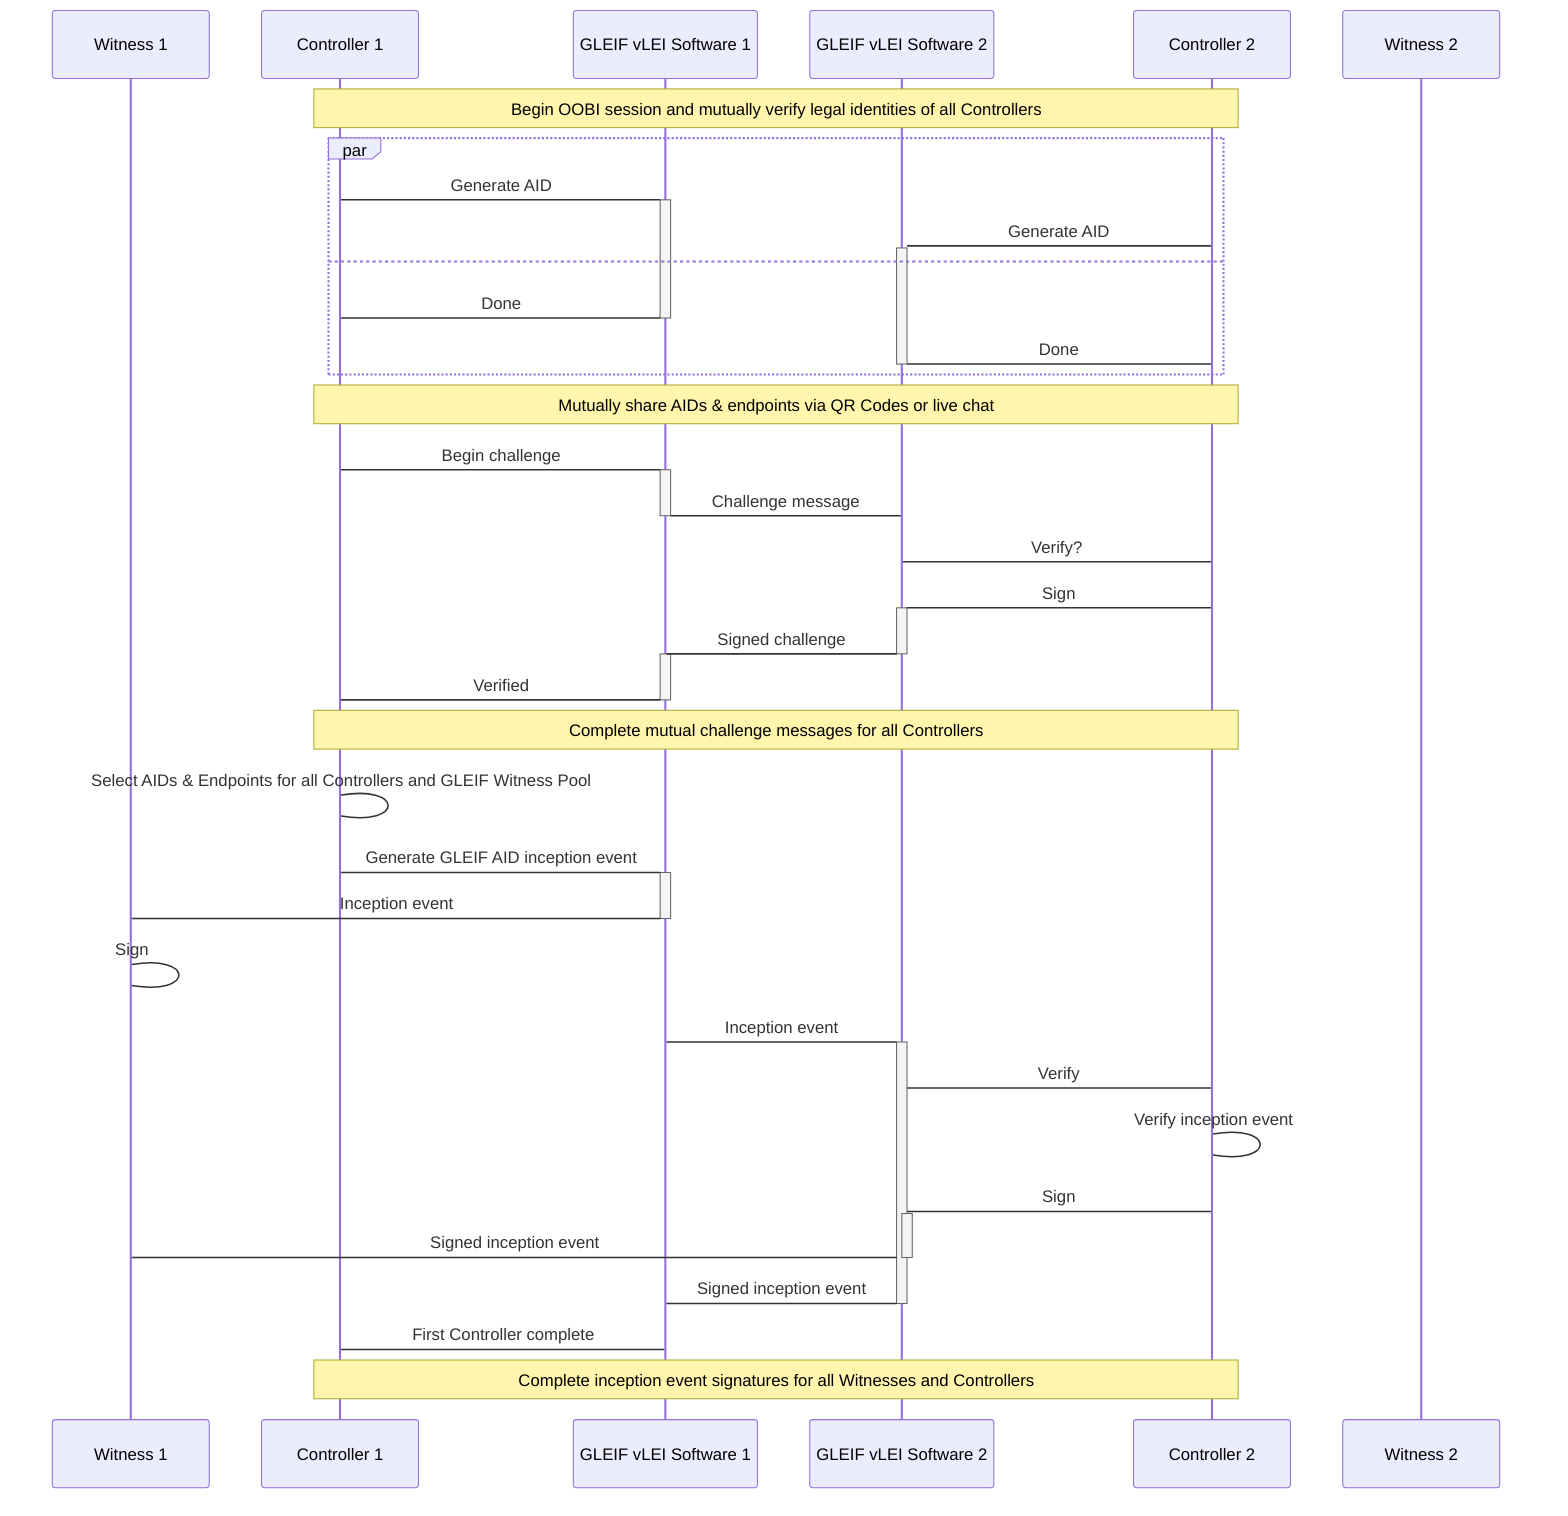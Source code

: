sequenceDiagram %% Create GLEIF Root AID
    participant W1 as Witness 1
    participant C1 as Controller 1
    participant A1 as GLEIF vLEI Software 1
    participant A2 as GLEIF vLEI Software 2
    participant C2 as Controller 2
    participant W2 as Witness 2

    note over C1, C2: Begin OOBI session and mutually verify legal identities of all Controllers

    par
        C1->+A1: Generate AID
        C2->+A2: Generate AID
    and
        A1->-C1: Done
        A2->-C2: Done
    end

    note over C1, C2: Mutually share AIDs & endpoints via QR Codes or live chat

    C1->+A1: Begin challenge
    A1->-A2: Challenge message
    A2->C2: Verify?
    C2->+A2: Sign
    A2->-A1: Signed challenge
    activate A1
    A1->-C1: Verified

    note over C1, C2: Complete mutual challenge messages for all Controllers

    C1->C1: Select AIDs & Endpoints for all Controllers and GLEIF Witness Pool
    C1->+A1: Generate GLEIF AID inception event
    A1->-W1: Inception event
    W1->W1: Sign
    A1->+A2: Inception event
    A2->C2: Verify
    C2->C2: Verify inception event
    C2->+A2: Sign
    A2->-W1: Signed inception event
    A2->-A1: Signed inception event
    A1->C1: First Controller complete
    
    note over C1, C2: Complete inception event signatures for all Witnesses and Controllers